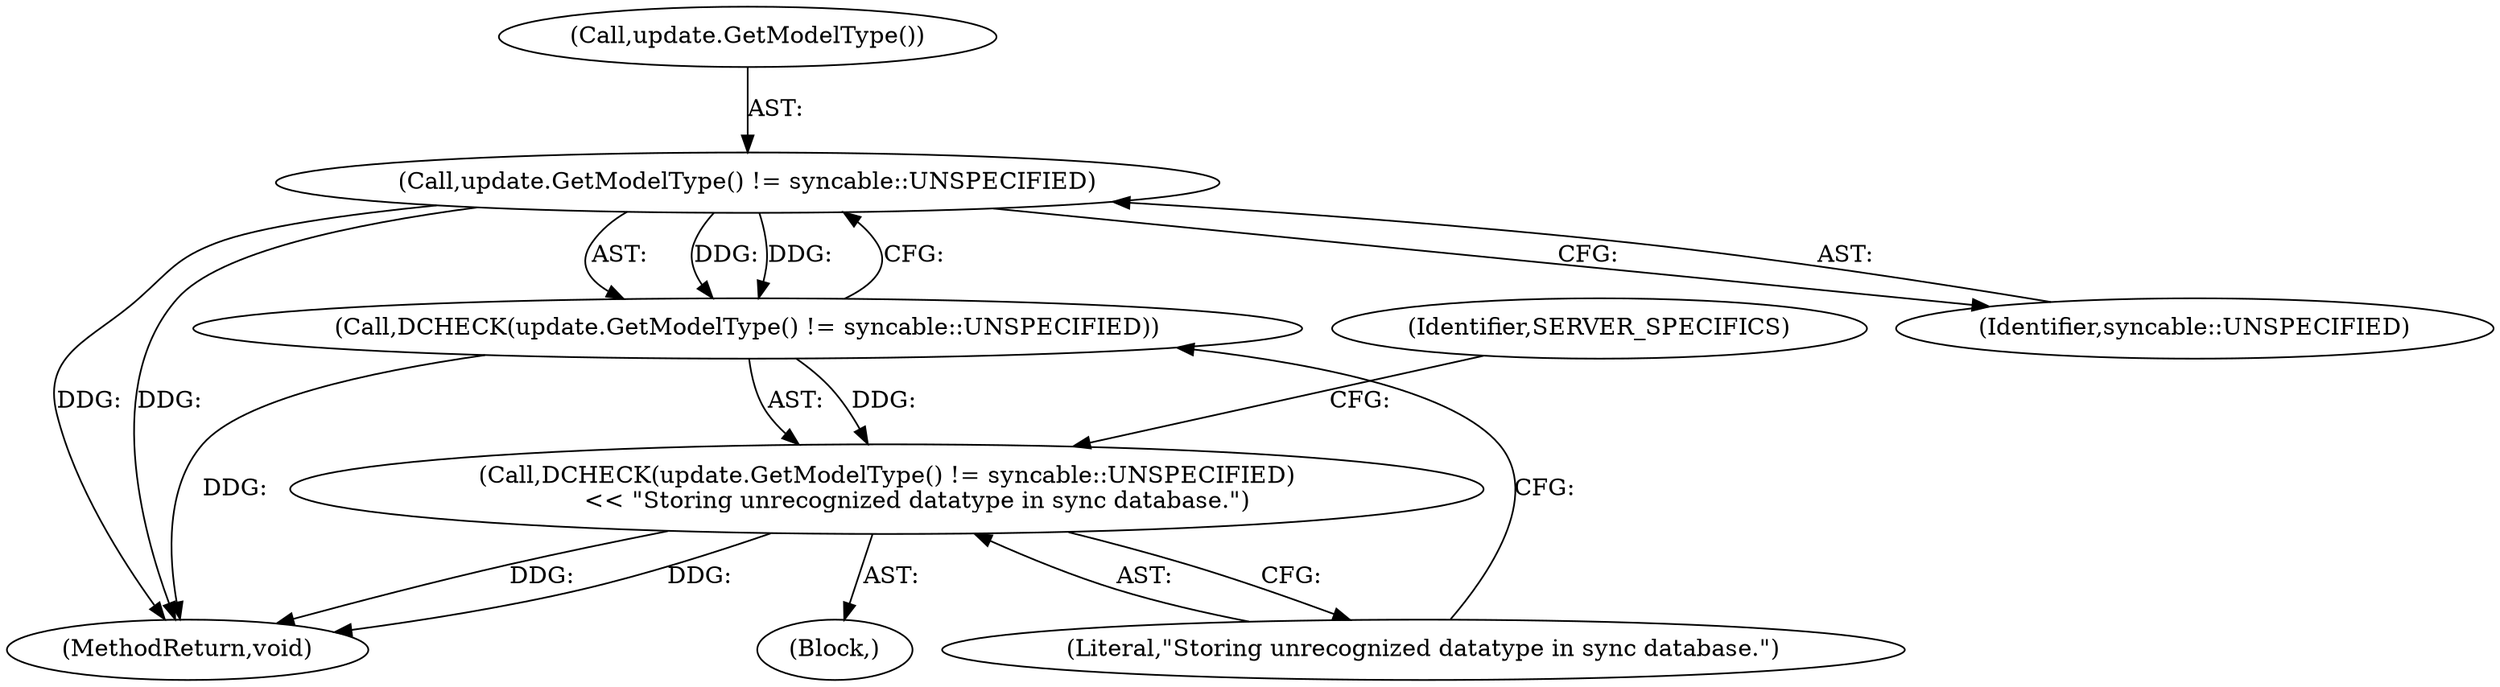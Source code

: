 digraph "0_Chrome_19190765882e272a6a2162c89acdb29110f7e3cf_6@API" {
"1000190" [label="(Call,update.GetModelType() != syncable::UNSPECIFIED)"];
"1000189" [label="(Call,DCHECK(update.GetModelType() != syncable::UNSPECIFIED))"];
"1000188" [label="(Call,DCHECK(update.GetModelType() != syncable::UNSPECIFIED)\n        << \"Storing unrecognized datatype in sync database.\")"];
"1000189" [label="(Call,DCHECK(update.GetModelType() != syncable::UNSPECIFIED))"];
"1000195" [label="(Identifier,SERVER_SPECIFICS)"];
"1000190" [label="(Call,update.GetModelType() != syncable::UNSPECIFIED)"];
"1000227" [label="(MethodReturn,void)"];
"1000191" [label="(Call,update.GetModelType())"];
"1000193" [label="(Literal,\"Storing unrecognized datatype in sync database.\")"];
"1000192" [label="(Identifier,syncable::UNSPECIFIED)"];
"1000188" [label="(Call,DCHECK(update.GetModelType() != syncable::UNSPECIFIED)\n        << \"Storing unrecognized datatype in sync database.\")"];
"1000187" [label="(Block,)"];
"1000190" -> "1000189"  [label="AST: "];
"1000190" -> "1000192"  [label="CFG: "];
"1000191" -> "1000190"  [label="AST: "];
"1000192" -> "1000190"  [label="AST: "];
"1000189" -> "1000190"  [label="CFG: "];
"1000190" -> "1000227"  [label="DDG: "];
"1000190" -> "1000227"  [label="DDG: "];
"1000190" -> "1000189"  [label="DDG: "];
"1000190" -> "1000189"  [label="DDG: "];
"1000189" -> "1000188"  [label="AST: "];
"1000193" -> "1000189"  [label="CFG: "];
"1000189" -> "1000227"  [label="DDG: "];
"1000189" -> "1000188"  [label="DDG: "];
"1000188" -> "1000187"  [label="AST: "];
"1000188" -> "1000193"  [label="CFG: "];
"1000193" -> "1000188"  [label="AST: "];
"1000195" -> "1000188"  [label="CFG: "];
"1000188" -> "1000227"  [label="DDG: "];
"1000188" -> "1000227"  [label="DDG: "];
}
